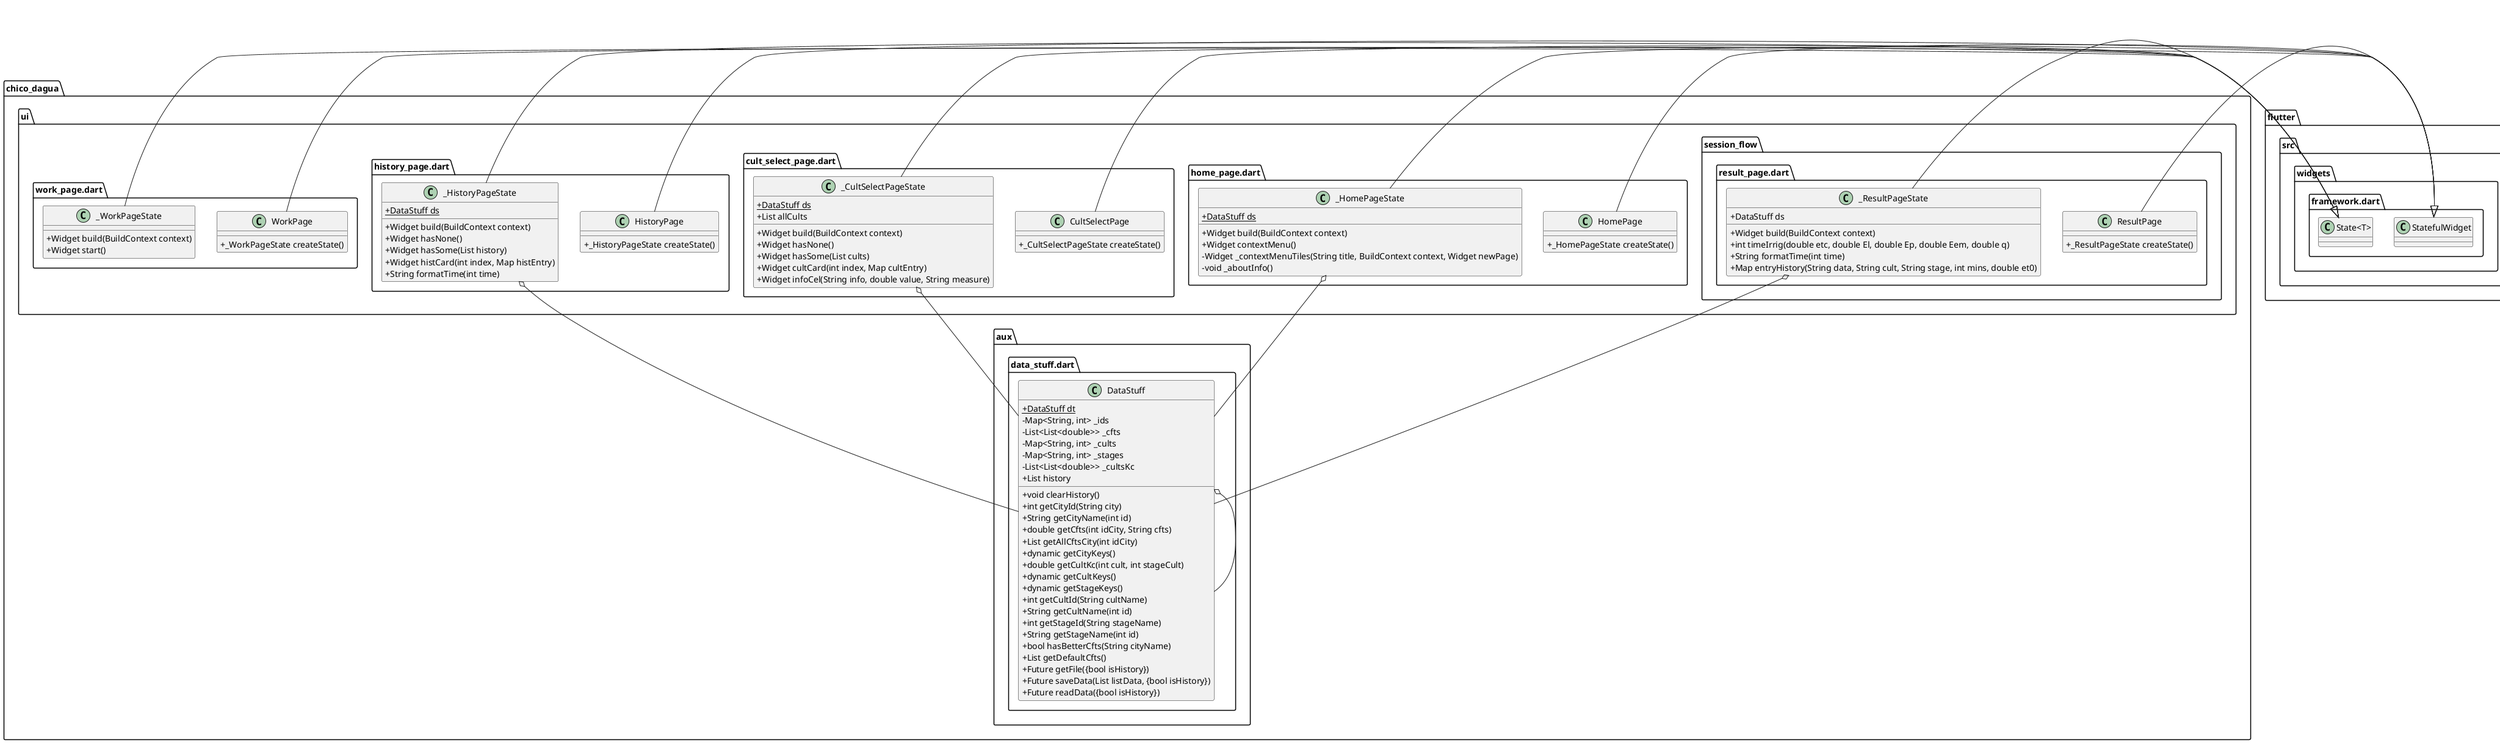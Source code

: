 @startuml

set namespaceSeparator ::
skinparam classAttributeIconSize 0

class "chico_dagua::aux::data_stuff.dart::DataStuff" {
  {static} +DataStuff dt
  -Map<String, int> _ids
  -List<List<double>> _cfts
  -Map<String, int> _cults
  -Map<String, int> _stages
  -List<List<double>> _cultsKc
  +List history
  +void clearHistory()
  +int getCityId(String city)
  +String getCityName(int id)
  +double getCfts(int idCity, String cfts)
  +List getAllCftsCity(int idCity)
  +dynamic getCityKeys()
  +double getCultKc(int cult, int stageCult)
  +dynamic getCultKeys()
  +dynamic getStageKeys()
  +int getCultId(String cultName)
  +String getCultName(int id)
  +int getStageId(String stageName)
  +String getStageName(int id)
  +bool hasBetterCfts(String cityName)
  +List getDefaultCfts()
  +Future getFile({bool isHistory})
  +Future saveData(List listData, {bool isHistory})
  +Future readData({bool isHistory})
}

"chico_dagua::aux::data_stuff.dart::DataStuff" o-- "chico_dagua::aux::data_stuff.dart::DataStuff"

class "chico_dagua::ui::session_flow::result_page.dart::ResultPage" {
  +_ResultPageState createState()
}

"chico_dagua::ui::session_flow::result_page.dart::ResultPage" -up-|> "flutter::src::widgets::framework.dart::StatefulWidget"

class "chico_dagua::ui::session_flow::result_page.dart::_ResultPageState" {
  +DataStuff ds
  +Widget build(BuildContext context)
  +int timeIrrig(double etc, double El, double Ep, double Eem, double q)
  +String formatTime(int time)
  +Map entryHistory(String data, String cult, String stage, int mins, double et0)
}

"chico_dagua::ui::session_flow::result_page.dart::_ResultPageState" o-- "chico_dagua::aux::data_stuff.dart::DataStuff"
"chico_dagua::ui::session_flow::result_page.dart::_ResultPageState" -up-|> "flutter::src::widgets::framework.dart::State<T>"

class "chico_dagua::ui::home_page.dart::HomePage" {
  +_HomePageState createState()
}

"chico_dagua::ui::home_page.dart::HomePage" -up-|> "flutter::src::widgets::framework.dart::StatefulWidget"

class "chico_dagua::ui::home_page.dart::_HomePageState" {
  {static} +DataStuff ds
  +Widget build(BuildContext context)
  +Widget contextMenu()
  -Widget _contextMenuTiles(String title, BuildContext context, Widget newPage)
  -void _aboutInfo()
}

"chico_dagua::ui::home_page.dart::_HomePageState" o-- "chico_dagua::aux::data_stuff.dart::DataStuff"
"chico_dagua::ui::home_page.dart::_HomePageState" -up-|> "flutter::src::widgets::framework.dart::State<T>"

class "chico_dagua::ui::cult_select_page.dart::CultSelectPage" {
  +_CultSelectPageState createState()
}

"chico_dagua::ui::cult_select_page.dart::CultSelectPage" -down-|> "flutter::src::widgets::framework.dart::StatefulWidget"

class "chico_dagua::ui::cult_select_page.dart::_CultSelectPageState" {
  {static} +DataStuff ds
  +List allCults
  +Widget build(BuildContext context)
  +Widget hasNone()
  +Widget hasSome(List cults)
  +Widget cultCard(int index, Map cultEntry)
  +Widget infoCel(String info, double value, String measure)
}

"chico_dagua::ui::cult_select_page.dart::_CultSelectPageState" o-- "chico_dagua::aux::data_stuff.dart::DataStuff"
"chico_dagua::ui::cult_select_page.dart::_CultSelectPageState" -down-|> "flutter::src::widgets::framework.dart::State<T>"

class "chico_dagua::ui::history_page.dart::HistoryPage" {
  +_HistoryPageState createState()
}

"chico_dagua::ui::history_page.dart::HistoryPage" -right-|> "flutter::src::widgets::framework.dart::StatefulWidget"

class "chico_dagua::ui::history_page.dart::_HistoryPageState" {
  {static} +DataStuff ds
  +Widget build(BuildContext context)
  +Widget hasNone()
  +Widget hasSome(List history)
  +Widget histCard(int index, Map histEntry)
  +String formatTime(int time)
}

"chico_dagua::ui::history_page.dart::_HistoryPageState" o-- "chico_dagua::aux::data_stuff.dart::DataStuff"
"chico_dagua::ui::history_page.dart::_HistoryPageState" -right-|> "flutter::src::widgets::framework.dart::State<T>"

class "chico_dagua::ui::work_page.dart::WorkPage" {
  +_WorkPageState createState()
}

"chico_dagua::ui::work_page.dart::WorkPage" -down-|> "flutter::src::widgets::framework.dart::StatefulWidget"

class "chico_dagua::ui::work_page.dart::_WorkPageState" {
  +Widget build(BuildContext context)
  +Widget start()
}

"chico_dagua::ui::work_page.dart::_WorkPageState" -down-|> "flutter::src::widgets::framework.dart::State<T>"
@enduml
